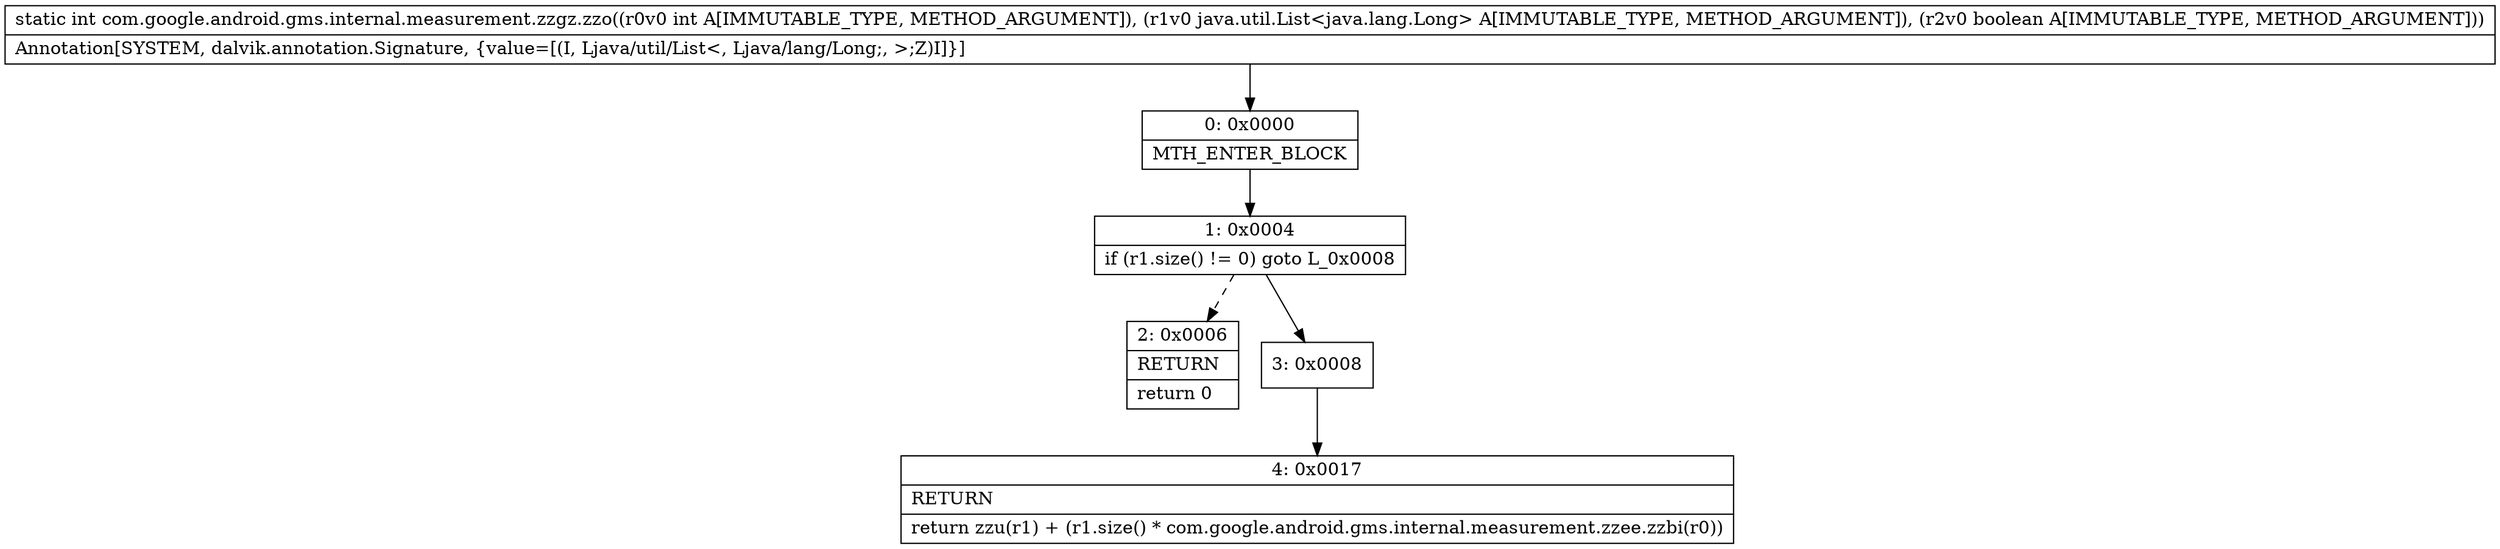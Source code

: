 digraph "CFG forcom.google.android.gms.internal.measurement.zzgz.zzo(ILjava\/util\/List;Z)I" {
Node_0 [shape=record,label="{0\:\ 0x0000|MTH_ENTER_BLOCK\l}"];
Node_1 [shape=record,label="{1\:\ 0x0004|if (r1.size() != 0) goto L_0x0008\l}"];
Node_2 [shape=record,label="{2\:\ 0x0006|RETURN\l|return 0\l}"];
Node_3 [shape=record,label="{3\:\ 0x0008}"];
Node_4 [shape=record,label="{4\:\ 0x0017|RETURN\l|return zzu(r1) + (r1.size() * com.google.android.gms.internal.measurement.zzee.zzbi(r0))\l}"];
MethodNode[shape=record,label="{static int com.google.android.gms.internal.measurement.zzgz.zzo((r0v0 int A[IMMUTABLE_TYPE, METHOD_ARGUMENT]), (r1v0 java.util.List\<java.lang.Long\> A[IMMUTABLE_TYPE, METHOD_ARGUMENT]), (r2v0 boolean A[IMMUTABLE_TYPE, METHOD_ARGUMENT]))  | Annotation[SYSTEM, dalvik.annotation.Signature, \{value=[(I, Ljava\/util\/List\<, Ljava\/lang\/Long;, \>;Z)I]\}]\l}"];
MethodNode -> Node_0;
Node_0 -> Node_1;
Node_1 -> Node_2[style=dashed];
Node_1 -> Node_3;
Node_3 -> Node_4;
}

